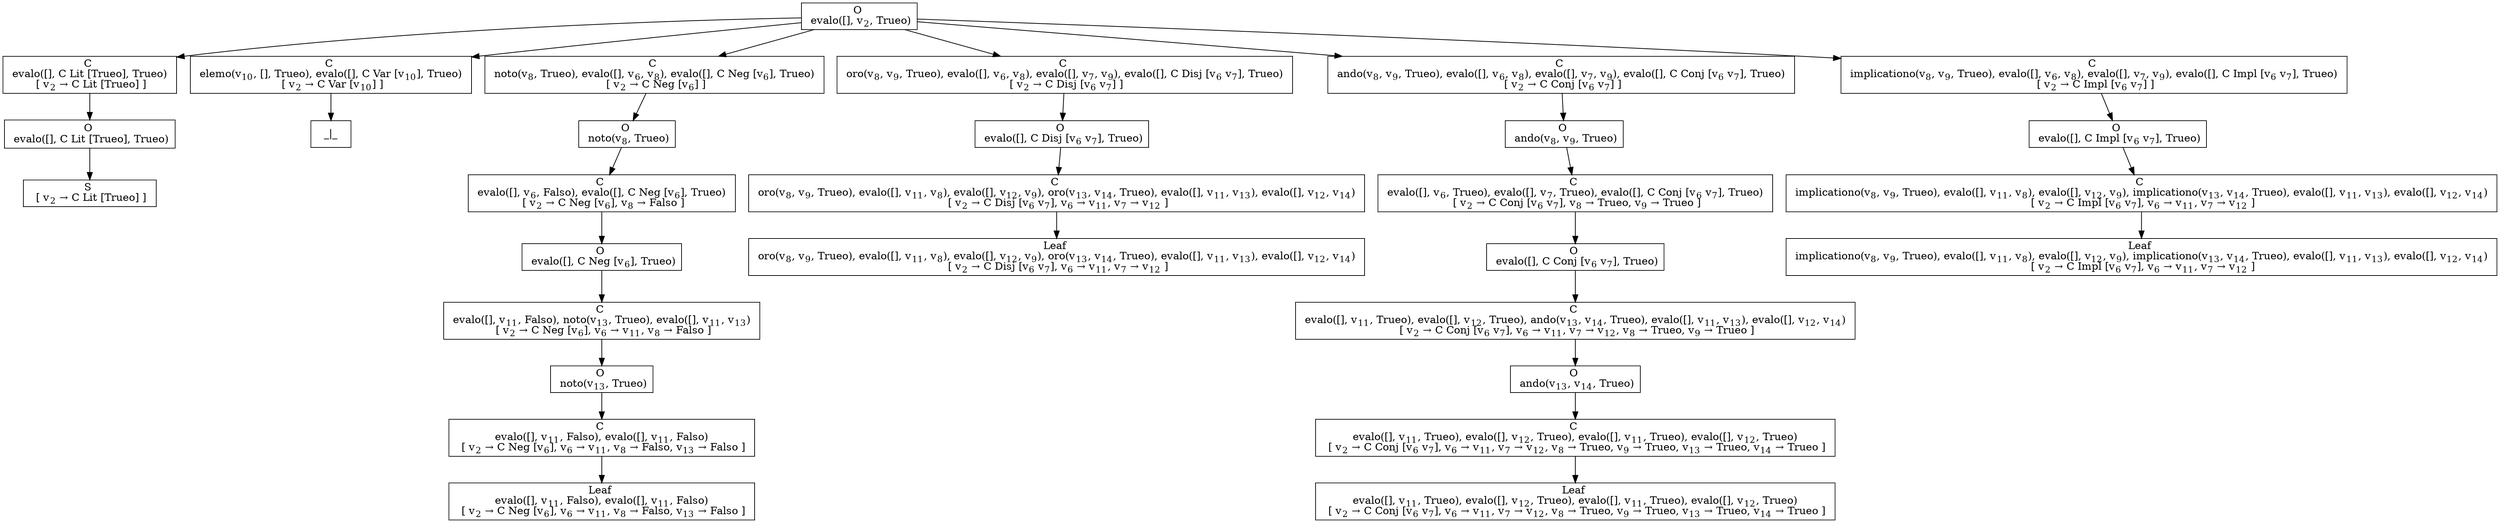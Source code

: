digraph {
    graph [rankdir=TB
          ,bgcolor=transparent];
    node [shape=box
         ,fillcolor=white
         ,style=filled];
    0 [label=<O <BR/> evalo([], v<SUB>2</SUB>, Trueo)>];
    1 [label=<C <BR/> evalo([], C Lit [Trueo], Trueo) <BR/>  [ v<SUB>2</SUB> &rarr; C Lit [Trueo] ] >];
    2 [label=<C <BR/> elemo(v<SUB>10</SUB>, [], Trueo), evalo([], C Var [v<SUB>10</SUB>], Trueo) <BR/>  [ v<SUB>2</SUB> &rarr; C Var [v<SUB>10</SUB>] ] >];
    3 [label=<C <BR/> noto(v<SUB>8</SUB>, Trueo), evalo([], v<SUB>6</SUB>, v<SUB>8</SUB>), evalo([], C Neg [v<SUB>6</SUB>], Trueo) <BR/>  [ v<SUB>2</SUB> &rarr; C Neg [v<SUB>6</SUB>] ] >];
    4 [label=<C <BR/> oro(v<SUB>8</SUB>, v<SUB>9</SUB>, Trueo), evalo([], v<SUB>6</SUB>, v<SUB>8</SUB>), evalo([], v<SUB>7</SUB>, v<SUB>9</SUB>), evalo([], C Disj [v<SUB>6</SUB> v<SUB>7</SUB>], Trueo) <BR/>  [ v<SUB>2</SUB> &rarr; C Disj [v<SUB>6</SUB> v<SUB>7</SUB>] ] >];
    5 [label=<C <BR/> ando(v<SUB>8</SUB>, v<SUB>9</SUB>, Trueo), evalo([], v<SUB>6</SUB>, v<SUB>8</SUB>), evalo([], v<SUB>7</SUB>, v<SUB>9</SUB>), evalo([], C Conj [v<SUB>6</SUB> v<SUB>7</SUB>], Trueo) <BR/>  [ v<SUB>2</SUB> &rarr; C Conj [v<SUB>6</SUB> v<SUB>7</SUB>] ] >];
    6 [label=<C <BR/> implicationo(v<SUB>8</SUB>, v<SUB>9</SUB>, Trueo), evalo([], v<SUB>6</SUB>, v<SUB>8</SUB>), evalo([], v<SUB>7</SUB>, v<SUB>9</SUB>), evalo([], C Impl [v<SUB>6</SUB> v<SUB>7</SUB>], Trueo) <BR/>  [ v<SUB>2</SUB> &rarr; C Impl [v<SUB>6</SUB> v<SUB>7</SUB>] ] >];
    7 [label=<O <BR/> evalo([], C Lit [Trueo], Trueo)>];
    8 [label=<S <BR/>  [ v<SUB>2</SUB> &rarr; C Lit [Trueo] ] >];
    9 [label=<_|_>];
    10 [label=<O <BR/> noto(v<SUB>8</SUB>, Trueo)>];
    11 [label=<C <BR/> evalo([], v<SUB>6</SUB>, Falso), evalo([], C Neg [v<SUB>6</SUB>], Trueo) <BR/>  [ v<SUB>2</SUB> &rarr; C Neg [v<SUB>6</SUB>], v<SUB>8</SUB> &rarr; Falso ] >];
    12 [label=<O <BR/> evalo([], C Neg [v<SUB>6</SUB>], Trueo)>];
    13 [label=<C <BR/> evalo([], v<SUB>11</SUB>, Falso), noto(v<SUB>13</SUB>, Trueo), evalo([], v<SUB>11</SUB>, v<SUB>13</SUB>) <BR/>  [ v<SUB>2</SUB> &rarr; C Neg [v<SUB>6</SUB>], v<SUB>6</SUB> &rarr; v<SUB>11</SUB>, v<SUB>8</SUB> &rarr; Falso ] >];
    14 [label=<O <BR/> noto(v<SUB>13</SUB>, Trueo)>];
    15 [label=<C <BR/> evalo([], v<SUB>11</SUB>, Falso), evalo([], v<SUB>11</SUB>, Falso) <BR/>  [ v<SUB>2</SUB> &rarr; C Neg [v<SUB>6</SUB>], v<SUB>6</SUB> &rarr; v<SUB>11</SUB>, v<SUB>8</SUB> &rarr; Falso, v<SUB>13</SUB> &rarr; Falso ] >];
    16 [label=<Leaf <BR/> evalo([], v<SUB>11</SUB>, Falso), evalo([], v<SUB>11</SUB>, Falso) <BR/>  [ v<SUB>2</SUB> &rarr; C Neg [v<SUB>6</SUB>], v<SUB>6</SUB> &rarr; v<SUB>11</SUB>, v<SUB>8</SUB> &rarr; Falso, v<SUB>13</SUB> &rarr; Falso ] >];
    17 [label=<O <BR/> evalo([], C Disj [v<SUB>6</SUB> v<SUB>7</SUB>], Trueo)>];
    18 [label=<C <BR/> oro(v<SUB>8</SUB>, v<SUB>9</SUB>, Trueo), evalo([], v<SUB>11</SUB>, v<SUB>8</SUB>), evalo([], v<SUB>12</SUB>, v<SUB>9</SUB>), oro(v<SUB>13</SUB>, v<SUB>14</SUB>, Trueo), evalo([], v<SUB>11</SUB>, v<SUB>13</SUB>), evalo([], v<SUB>12</SUB>, v<SUB>14</SUB>) <BR/>  [ v<SUB>2</SUB> &rarr; C Disj [v<SUB>6</SUB> v<SUB>7</SUB>], v<SUB>6</SUB> &rarr; v<SUB>11</SUB>, v<SUB>7</SUB> &rarr; v<SUB>12</SUB> ] >];
    19 [label=<Leaf <BR/> oro(v<SUB>8</SUB>, v<SUB>9</SUB>, Trueo), evalo([], v<SUB>11</SUB>, v<SUB>8</SUB>), evalo([], v<SUB>12</SUB>, v<SUB>9</SUB>), oro(v<SUB>13</SUB>, v<SUB>14</SUB>, Trueo), evalo([], v<SUB>11</SUB>, v<SUB>13</SUB>), evalo([], v<SUB>12</SUB>, v<SUB>14</SUB>) <BR/>  [ v<SUB>2</SUB> &rarr; C Disj [v<SUB>6</SUB> v<SUB>7</SUB>], v<SUB>6</SUB> &rarr; v<SUB>11</SUB>, v<SUB>7</SUB> &rarr; v<SUB>12</SUB> ] >];
    20 [label=<O <BR/> ando(v<SUB>8</SUB>, v<SUB>9</SUB>, Trueo)>];
    21 [label=<C <BR/> evalo([], v<SUB>6</SUB>, Trueo), evalo([], v<SUB>7</SUB>, Trueo), evalo([], C Conj [v<SUB>6</SUB> v<SUB>7</SUB>], Trueo) <BR/>  [ v<SUB>2</SUB> &rarr; C Conj [v<SUB>6</SUB> v<SUB>7</SUB>], v<SUB>8</SUB> &rarr; Trueo, v<SUB>9</SUB> &rarr; Trueo ] >];
    22 [label=<O <BR/> evalo([], C Conj [v<SUB>6</SUB> v<SUB>7</SUB>], Trueo)>];
    23 [label=<C <BR/> evalo([], v<SUB>11</SUB>, Trueo), evalo([], v<SUB>12</SUB>, Trueo), ando(v<SUB>13</SUB>, v<SUB>14</SUB>, Trueo), evalo([], v<SUB>11</SUB>, v<SUB>13</SUB>), evalo([], v<SUB>12</SUB>, v<SUB>14</SUB>) <BR/>  [ v<SUB>2</SUB> &rarr; C Conj [v<SUB>6</SUB> v<SUB>7</SUB>], v<SUB>6</SUB> &rarr; v<SUB>11</SUB>, v<SUB>7</SUB> &rarr; v<SUB>12</SUB>, v<SUB>8</SUB> &rarr; Trueo, v<SUB>9</SUB> &rarr; Trueo ] >];
    24 [label=<O <BR/> ando(v<SUB>13</SUB>, v<SUB>14</SUB>, Trueo)>];
    25 [label=<C <BR/> evalo([], v<SUB>11</SUB>, Trueo), evalo([], v<SUB>12</SUB>, Trueo), evalo([], v<SUB>11</SUB>, Trueo), evalo([], v<SUB>12</SUB>, Trueo) <BR/>  [ v<SUB>2</SUB> &rarr; C Conj [v<SUB>6</SUB> v<SUB>7</SUB>], v<SUB>6</SUB> &rarr; v<SUB>11</SUB>, v<SUB>7</SUB> &rarr; v<SUB>12</SUB>, v<SUB>8</SUB> &rarr; Trueo, v<SUB>9</SUB> &rarr; Trueo, v<SUB>13</SUB> &rarr; Trueo, v<SUB>14</SUB> &rarr; Trueo ] >];
    26 [label=<Leaf <BR/> evalo([], v<SUB>11</SUB>, Trueo), evalo([], v<SUB>12</SUB>, Trueo), evalo([], v<SUB>11</SUB>, Trueo), evalo([], v<SUB>12</SUB>, Trueo) <BR/>  [ v<SUB>2</SUB> &rarr; C Conj [v<SUB>6</SUB> v<SUB>7</SUB>], v<SUB>6</SUB> &rarr; v<SUB>11</SUB>, v<SUB>7</SUB> &rarr; v<SUB>12</SUB>, v<SUB>8</SUB> &rarr; Trueo, v<SUB>9</SUB> &rarr; Trueo, v<SUB>13</SUB> &rarr; Trueo, v<SUB>14</SUB> &rarr; Trueo ] >];
    27 [label=<O <BR/> evalo([], C Impl [v<SUB>6</SUB> v<SUB>7</SUB>], Trueo)>];
    28 [label=<C <BR/> implicationo(v<SUB>8</SUB>, v<SUB>9</SUB>, Trueo), evalo([], v<SUB>11</SUB>, v<SUB>8</SUB>), evalo([], v<SUB>12</SUB>, v<SUB>9</SUB>), implicationo(v<SUB>13</SUB>, v<SUB>14</SUB>, Trueo), evalo([], v<SUB>11</SUB>, v<SUB>13</SUB>), evalo([], v<SUB>12</SUB>, v<SUB>14</SUB>) <BR/>  [ v<SUB>2</SUB> &rarr; C Impl [v<SUB>6</SUB> v<SUB>7</SUB>], v<SUB>6</SUB> &rarr; v<SUB>11</SUB>, v<SUB>7</SUB> &rarr; v<SUB>12</SUB> ] >];
    29 [label=<Leaf <BR/> implicationo(v<SUB>8</SUB>, v<SUB>9</SUB>, Trueo), evalo([], v<SUB>11</SUB>, v<SUB>8</SUB>), evalo([], v<SUB>12</SUB>, v<SUB>9</SUB>), implicationo(v<SUB>13</SUB>, v<SUB>14</SUB>, Trueo), evalo([], v<SUB>11</SUB>, v<SUB>13</SUB>), evalo([], v<SUB>12</SUB>, v<SUB>14</SUB>) <BR/>  [ v<SUB>2</SUB> &rarr; C Impl [v<SUB>6</SUB> v<SUB>7</SUB>], v<SUB>6</SUB> &rarr; v<SUB>11</SUB>, v<SUB>7</SUB> &rarr; v<SUB>12</SUB> ] >];
    0 -> 1 [label=""];
    0 -> 2 [label=""];
    0 -> 3 [label=""];
    0 -> 4 [label=""];
    0 -> 5 [label=""];
    0 -> 6 [label=""];
    1 -> 7 [label=""];
    2 -> 9 [label=""];
    3 -> 10 [label=""];
    4 -> 17 [label=""];
    5 -> 20 [label=""];
    6 -> 27 [label=""];
    7 -> 8 [label=""];
    10 -> 11 [label=""];
    11 -> 12 [label=""];
    12 -> 13 [label=""];
    13 -> 14 [label=""];
    14 -> 15 [label=""];
    15 -> 16 [label=""];
    17 -> 18 [label=""];
    18 -> 19 [label=""];
    20 -> 21 [label=""];
    21 -> 22 [label=""];
    22 -> 23 [label=""];
    23 -> 24 [label=""];
    24 -> 25 [label=""];
    25 -> 26 [label=""];
    27 -> 28 [label=""];
    28 -> 29 [label=""];
}
